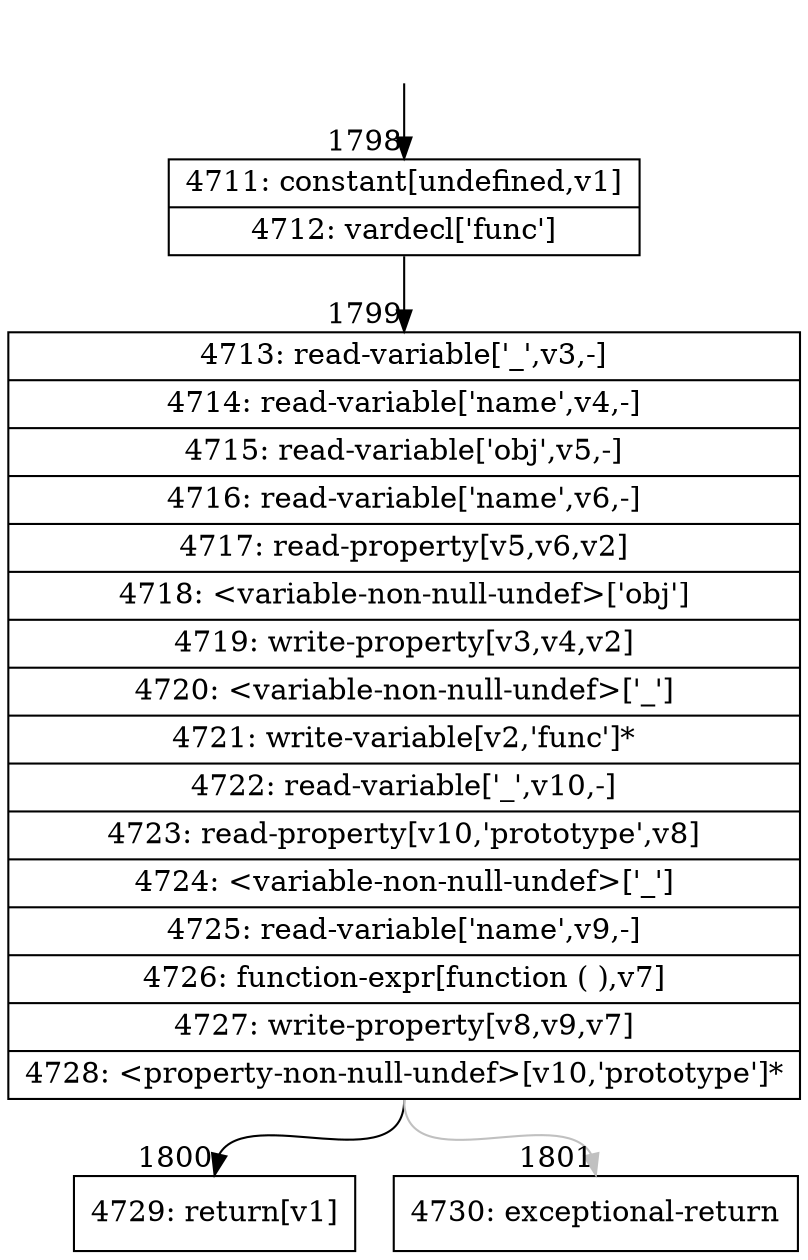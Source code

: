 digraph {
rankdir="TD"
BB_entry159[shape=none,label=""];
BB_entry159 -> BB1798 [tailport=s, headport=n, headlabel="    1798"]
BB1798 [shape=record label="{4711: constant[undefined,v1]|4712: vardecl['func']}" ] 
BB1798 -> BB1799 [tailport=s, headport=n, headlabel="      1799"]
BB1799 [shape=record label="{4713: read-variable['_',v3,-]|4714: read-variable['name',v4,-]|4715: read-variable['obj',v5,-]|4716: read-variable['name',v6,-]|4717: read-property[v5,v6,v2]|4718: \<variable-non-null-undef\>['obj']|4719: write-property[v3,v4,v2]|4720: \<variable-non-null-undef\>['_']|4721: write-variable[v2,'func']*|4722: read-variable['_',v10,-]|4723: read-property[v10,'prototype',v8]|4724: \<variable-non-null-undef\>['_']|4725: read-variable['name',v9,-]|4726: function-expr[function ( ),v7]|4727: write-property[v8,v9,v7]|4728: \<property-non-null-undef\>[v10,'prototype']*}" ] 
BB1799 -> BB1800 [tailport=s, headport=n, headlabel="      1800"]
BB1799 -> BB1801 [tailport=s, headport=n, color=gray, headlabel="      1801"]
BB1800 [shape=record label="{4729: return[v1]}" ] 
BB1801 [shape=record label="{4730: exceptional-return}" ] 
//#$~ 1496
}
